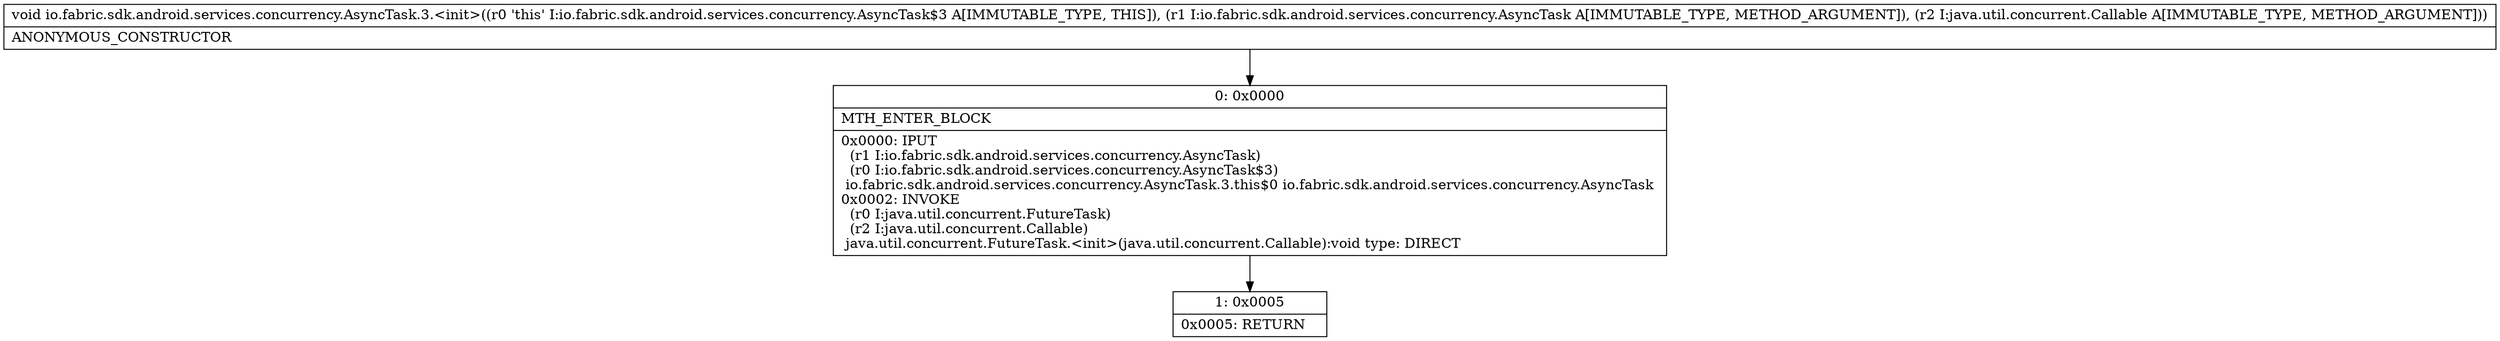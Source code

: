 digraph "CFG forio.fabric.sdk.android.services.concurrency.AsyncTask.3.\<init\>(Lio\/fabric\/sdk\/android\/services\/concurrency\/AsyncTask;Ljava\/util\/concurrent\/Callable;)V" {
Node_0 [shape=record,label="{0\:\ 0x0000|MTH_ENTER_BLOCK\l|0x0000: IPUT  \l  (r1 I:io.fabric.sdk.android.services.concurrency.AsyncTask)\l  (r0 I:io.fabric.sdk.android.services.concurrency.AsyncTask$3)\l io.fabric.sdk.android.services.concurrency.AsyncTask.3.this$0 io.fabric.sdk.android.services.concurrency.AsyncTask \l0x0002: INVOKE  \l  (r0 I:java.util.concurrent.FutureTask)\l  (r2 I:java.util.concurrent.Callable)\l java.util.concurrent.FutureTask.\<init\>(java.util.concurrent.Callable):void type: DIRECT \l}"];
Node_1 [shape=record,label="{1\:\ 0x0005|0x0005: RETURN   \l}"];
MethodNode[shape=record,label="{void io.fabric.sdk.android.services.concurrency.AsyncTask.3.\<init\>((r0 'this' I:io.fabric.sdk.android.services.concurrency.AsyncTask$3 A[IMMUTABLE_TYPE, THIS]), (r1 I:io.fabric.sdk.android.services.concurrency.AsyncTask A[IMMUTABLE_TYPE, METHOD_ARGUMENT]), (r2 I:java.util.concurrent.Callable A[IMMUTABLE_TYPE, METHOD_ARGUMENT]))  | ANONYMOUS_CONSTRUCTOR\l}"];
MethodNode -> Node_0;
Node_0 -> Node_1;
}

